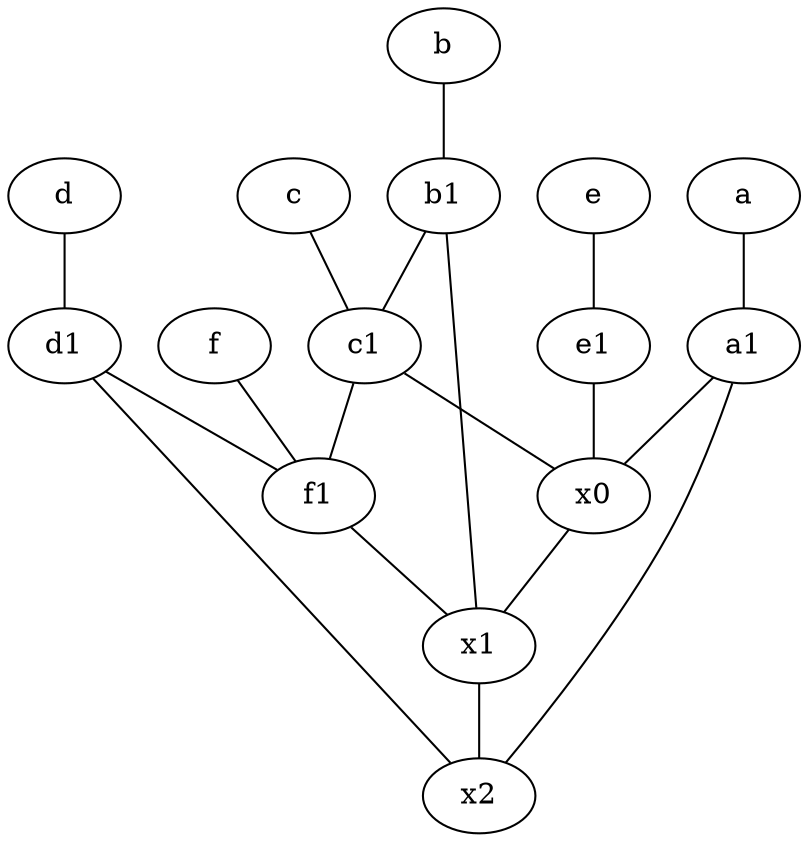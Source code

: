 graph {
	node [labelfontsize=50]
	d1 [labelfontsize=50 pos="3,5!"]
	e1 [labelfontsize=50 pos="7,7!"]
	x2 [labelfontsize=50]
	d [labelfontsize=50 pos="2,5!"]
	c1 [labelfontsize=50 pos="4.5,3!"]
	f [labelfontsize=50 pos="3,9!"]
	c [labelfontsize=50 pos="4.5,2!"]
	f1 [labelfontsize=50 pos="3,8!"]
	x1 [labelfontsize=50]
	a [labelfontsize=50 pos="8,2!"]
	b1 [labelfontsize=50 pos="9,4!"]
	a1 [labelfontsize=50 pos="8,3!"]
	b [labelfontsize=50 pos="10,4!"]
	e [labelfontsize=50 pos="7,9!"]
	x0 [labelfontsize=50]
	d1 -- x2
	a1 -- x2
	c -- c1
	e1 -- x0
	d -- d1
	a -- a1
	a1 -- x0
	c1 -- f1
	d1 -- f1
	f -- f1
	x1 -- x2
	b1 -- c1
	f1 -- x1
	c1 -- x0
	b -- b1
	x0 -- x1
	e -- e1
	b1 -- x1
}
